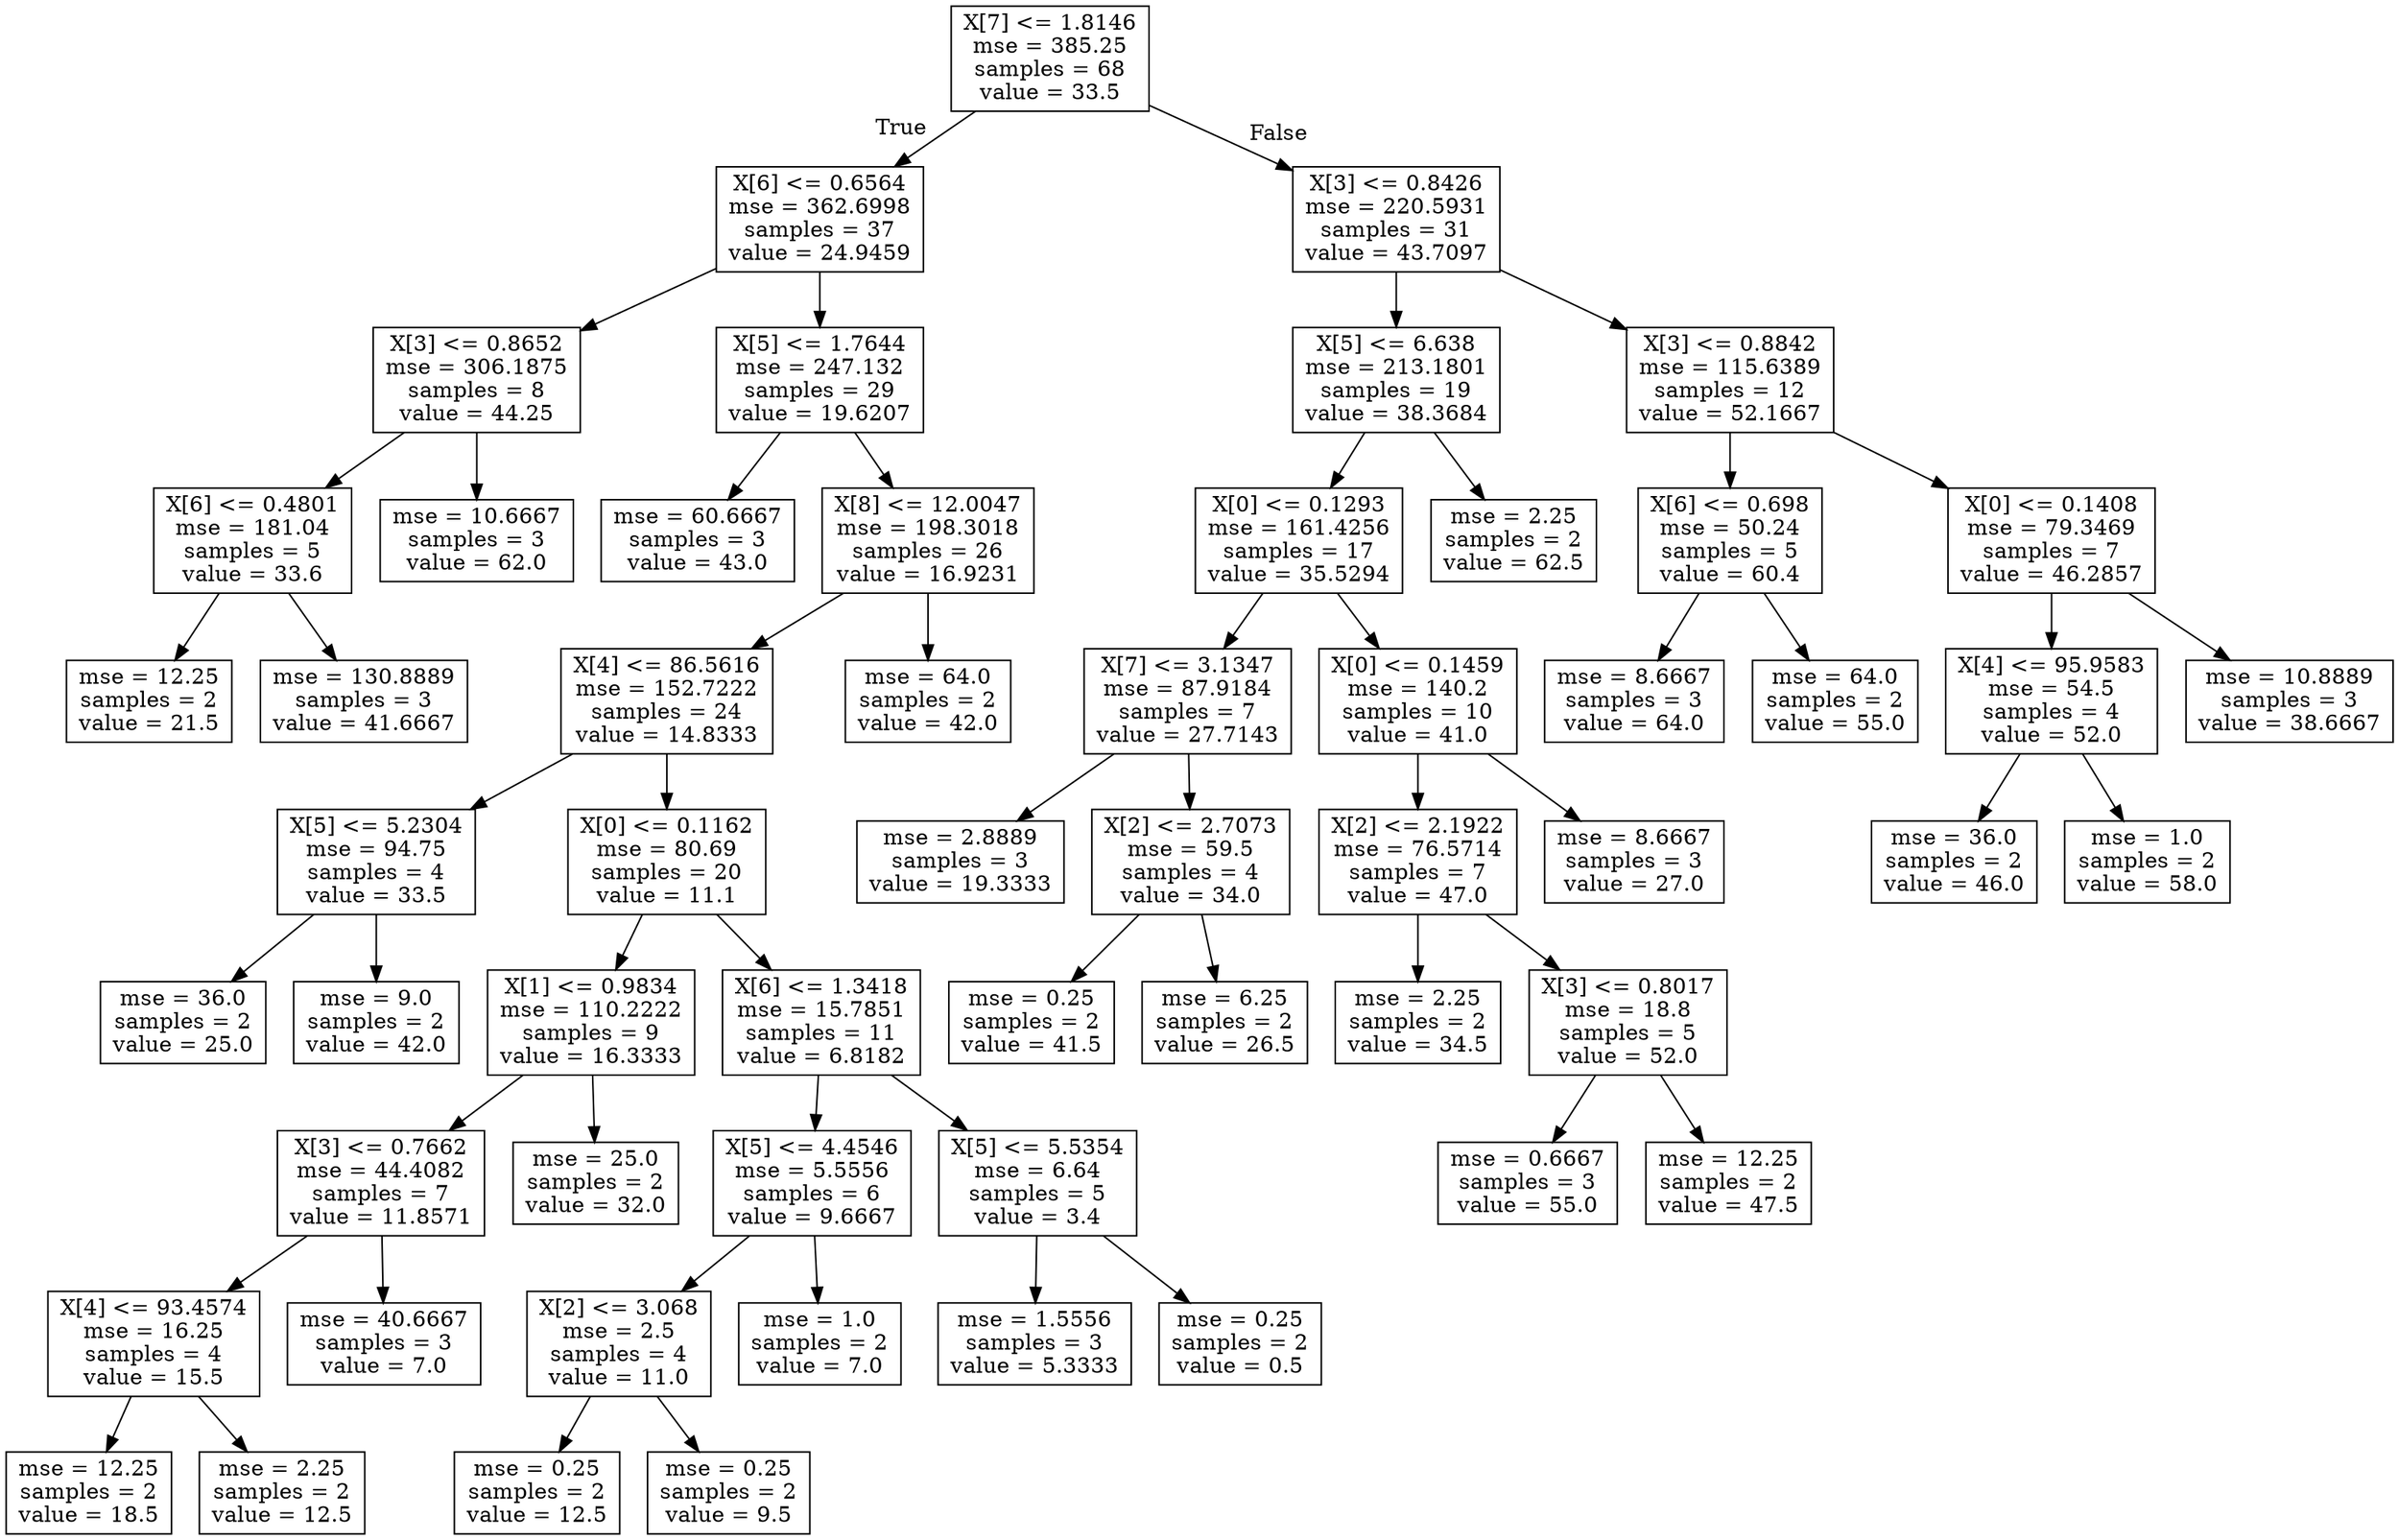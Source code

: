 digraph Tree {
node [shape=box] ;
0 [label="X[7] <= 1.8146\nmse = 385.25\nsamples = 68\nvalue = 33.5"] ;
1 [label="X[6] <= 0.6564\nmse = 362.6998\nsamples = 37\nvalue = 24.9459"] ;
0 -> 1 [labeldistance=2.5, labelangle=45, headlabel="True"] ;
2 [label="X[3] <= 0.8652\nmse = 306.1875\nsamples = 8\nvalue = 44.25"] ;
1 -> 2 ;
3 [label="X[6] <= 0.4801\nmse = 181.04\nsamples = 5\nvalue = 33.6"] ;
2 -> 3 ;
4 [label="mse = 12.25\nsamples = 2\nvalue = 21.5"] ;
3 -> 4 ;
5 [label="mse = 130.8889\nsamples = 3\nvalue = 41.6667"] ;
3 -> 5 ;
6 [label="mse = 10.6667\nsamples = 3\nvalue = 62.0"] ;
2 -> 6 ;
7 [label="X[5] <= 1.7644\nmse = 247.132\nsamples = 29\nvalue = 19.6207"] ;
1 -> 7 ;
8 [label="mse = 60.6667\nsamples = 3\nvalue = 43.0"] ;
7 -> 8 ;
9 [label="X[8] <= 12.0047\nmse = 198.3018\nsamples = 26\nvalue = 16.9231"] ;
7 -> 9 ;
10 [label="X[4] <= 86.5616\nmse = 152.7222\nsamples = 24\nvalue = 14.8333"] ;
9 -> 10 ;
11 [label="X[5] <= 5.2304\nmse = 94.75\nsamples = 4\nvalue = 33.5"] ;
10 -> 11 ;
12 [label="mse = 36.0\nsamples = 2\nvalue = 25.0"] ;
11 -> 12 ;
13 [label="mse = 9.0\nsamples = 2\nvalue = 42.0"] ;
11 -> 13 ;
14 [label="X[0] <= 0.1162\nmse = 80.69\nsamples = 20\nvalue = 11.1"] ;
10 -> 14 ;
15 [label="X[1] <= 0.9834\nmse = 110.2222\nsamples = 9\nvalue = 16.3333"] ;
14 -> 15 ;
16 [label="X[3] <= 0.7662\nmse = 44.4082\nsamples = 7\nvalue = 11.8571"] ;
15 -> 16 ;
17 [label="X[4] <= 93.4574\nmse = 16.25\nsamples = 4\nvalue = 15.5"] ;
16 -> 17 ;
18 [label="mse = 12.25\nsamples = 2\nvalue = 18.5"] ;
17 -> 18 ;
19 [label="mse = 2.25\nsamples = 2\nvalue = 12.5"] ;
17 -> 19 ;
20 [label="mse = 40.6667\nsamples = 3\nvalue = 7.0"] ;
16 -> 20 ;
21 [label="mse = 25.0\nsamples = 2\nvalue = 32.0"] ;
15 -> 21 ;
22 [label="X[6] <= 1.3418\nmse = 15.7851\nsamples = 11\nvalue = 6.8182"] ;
14 -> 22 ;
23 [label="X[5] <= 4.4546\nmse = 5.5556\nsamples = 6\nvalue = 9.6667"] ;
22 -> 23 ;
24 [label="X[2] <= 3.068\nmse = 2.5\nsamples = 4\nvalue = 11.0"] ;
23 -> 24 ;
25 [label="mse = 0.25\nsamples = 2\nvalue = 12.5"] ;
24 -> 25 ;
26 [label="mse = 0.25\nsamples = 2\nvalue = 9.5"] ;
24 -> 26 ;
27 [label="mse = 1.0\nsamples = 2\nvalue = 7.0"] ;
23 -> 27 ;
28 [label="X[5] <= 5.5354\nmse = 6.64\nsamples = 5\nvalue = 3.4"] ;
22 -> 28 ;
29 [label="mse = 1.5556\nsamples = 3\nvalue = 5.3333"] ;
28 -> 29 ;
30 [label="mse = 0.25\nsamples = 2\nvalue = 0.5"] ;
28 -> 30 ;
31 [label="mse = 64.0\nsamples = 2\nvalue = 42.0"] ;
9 -> 31 ;
32 [label="X[3] <= 0.8426\nmse = 220.5931\nsamples = 31\nvalue = 43.7097"] ;
0 -> 32 [labeldistance=2.5, labelangle=-45, headlabel="False"] ;
33 [label="X[5] <= 6.638\nmse = 213.1801\nsamples = 19\nvalue = 38.3684"] ;
32 -> 33 ;
34 [label="X[0] <= 0.1293\nmse = 161.4256\nsamples = 17\nvalue = 35.5294"] ;
33 -> 34 ;
35 [label="X[7] <= 3.1347\nmse = 87.9184\nsamples = 7\nvalue = 27.7143"] ;
34 -> 35 ;
36 [label="mse = 2.8889\nsamples = 3\nvalue = 19.3333"] ;
35 -> 36 ;
37 [label="X[2] <= 2.7073\nmse = 59.5\nsamples = 4\nvalue = 34.0"] ;
35 -> 37 ;
38 [label="mse = 0.25\nsamples = 2\nvalue = 41.5"] ;
37 -> 38 ;
39 [label="mse = 6.25\nsamples = 2\nvalue = 26.5"] ;
37 -> 39 ;
40 [label="X[0] <= 0.1459\nmse = 140.2\nsamples = 10\nvalue = 41.0"] ;
34 -> 40 ;
41 [label="X[2] <= 2.1922\nmse = 76.5714\nsamples = 7\nvalue = 47.0"] ;
40 -> 41 ;
42 [label="mse = 2.25\nsamples = 2\nvalue = 34.5"] ;
41 -> 42 ;
43 [label="X[3] <= 0.8017\nmse = 18.8\nsamples = 5\nvalue = 52.0"] ;
41 -> 43 ;
44 [label="mse = 0.6667\nsamples = 3\nvalue = 55.0"] ;
43 -> 44 ;
45 [label="mse = 12.25\nsamples = 2\nvalue = 47.5"] ;
43 -> 45 ;
46 [label="mse = 8.6667\nsamples = 3\nvalue = 27.0"] ;
40 -> 46 ;
47 [label="mse = 2.25\nsamples = 2\nvalue = 62.5"] ;
33 -> 47 ;
48 [label="X[3] <= 0.8842\nmse = 115.6389\nsamples = 12\nvalue = 52.1667"] ;
32 -> 48 ;
49 [label="X[6] <= 0.698\nmse = 50.24\nsamples = 5\nvalue = 60.4"] ;
48 -> 49 ;
50 [label="mse = 8.6667\nsamples = 3\nvalue = 64.0"] ;
49 -> 50 ;
51 [label="mse = 64.0\nsamples = 2\nvalue = 55.0"] ;
49 -> 51 ;
52 [label="X[0] <= 0.1408\nmse = 79.3469\nsamples = 7\nvalue = 46.2857"] ;
48 -> 52 ;
53 [label="X[4] <= 95.9583\nmse = 54.5\nsamples = 4\nvalue = 52.0"] ;
52 -> 53 ;
54 [label="mse = 36.0\nsamples = 2\nvalue = 46.0"] ;
53 -> 54 ;
55 [label="mse = 1.0\nsamples = 2\nvalue = 58.0"] ;
53 -> 55 ;
56 [label="mse = 10.8889\nsamples = 3\nvalue = 38.6667"] ;
52 -> 56 ;
}